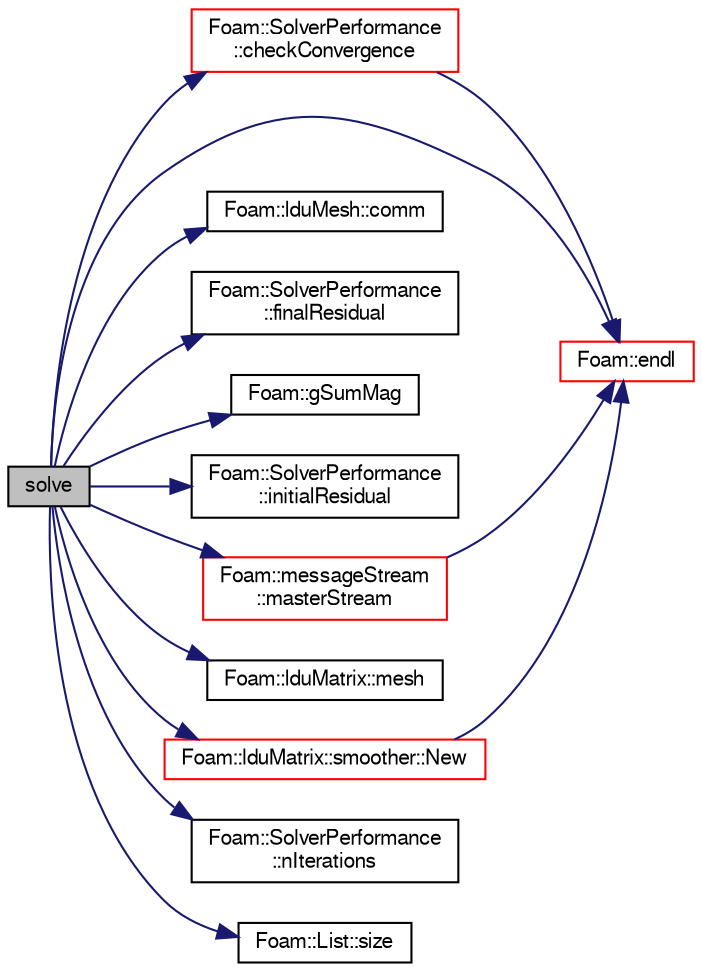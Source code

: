 digraph "solve"
{
  bgcolor="transparent";
  edge [fontname="FreeSans",fontsize="10",labelfontname="FreeSans",labelfontsize="10"];
  node [fontname="FreeSans",fontsize="10",shape=record];
  rankdir="LR";
  Node717 [label="solve",height=0.2,width=0.4,color="black", fillcolor="grey75", style="filled", fontcolor="black"];
  Node717 -> Node718 [color="midnightblue",fontsize="10",style="solid",fontname="FreeSans"];
  Node718 [label="Foam::SolverPerformance\l::checkConvergence",height=0.2,width=0.4,color="red",URL="$a26810.html#ab5771e4f4a15c47b3c719a33255be433",tooltip="Check, store and return convergence. "];
  Node718 -> Node719 [color="midnightblue",fontsize="10",style="solid",fontname="FreeSans"];
  Node719 [label="Foam::endl",height=0.2,width=0.4,color="red",URL="$a21124.html#a2db8fe02a0d3909e9351bb4275b23ce4",tooltip="Add newline and flush stream. "];
  Node717 -> Node725 [color="midnightblue",fontsize="10",style="solid",fontname="FreeSans"];
  Node725 [label="Foam::lduMesh::comm",height=0.2,width=0.4,color="black",URL="$a27126.html#a28ed0554ff28e2947c49b335f621d507",tooltip="Return communicator used for parallel communication. "];
  Node717 -> Node719 [color="midnightblue",fontsize="10",style="solid",fontname="FreeSans"];
  Node717 -> Node726 [color="midnightblue",fontsize="10",style="solid",fontname="FreeSans"];
  Node726 [label="Foam::SolverPerformance\l::finalResidual",height=0.2,width=0.4,color="black",URL="$a26810.html#aac1f6730c95125fda417066ca5fdb1b6",tooltip="Return final residual. "];
  Node717 -> Node727 [color="midnightblue",fontsize="10",style="solid",fontname="FreeSans"];
  Node727 [label="Foam::gSumMag",height=0.2,width=0.4,color="black",URL="$a21124.html#a26d80c1ea4d10f541c7c35259d0671df"];
  Node717 -> Node728 [color="midnightblue",fontsize="10",style="solid",fontname="FreeSans"];
  Node728 [label="Foam::SolverPerformance\l::initialResidual",height=0.2,width=0.4,color="black",URL="$a26810.html#aa934099b8c3787257b11a24bbfc10042",tooltip="Return initial residual. "];
  Node717 -> Node729 [color="midnightblue",fontsize="10",style="solid",fontname="FreeSans"];
  Node729 [label="Foam::messageStream\l::masterStream",height=0.2,width=0.4,color="red",URL="$a26098.html#a0edcebd1d86ac65765e16f155d17b351",tooltip="Convert to OSstream. "];
  Node729 -> Node719 [color="midnightblue",fontsize="10",style="solid",fontname="FreeSans"];
  Node717 -> Node734 [color="midnightblue",fontsize="10",style="solid",fontname="FreeSans"];
  Node734 [label="Foam::lduMatrix::mesh",height=0.2,width=0.4,color="black",URL="$a26882.html#a389d9c5b9626c6fecf05a6773c77418b",tooltip="Return the LDU mesh from which the addressing is obtained. "];
  Node717 -> Node735 [color="midnightblue",fontsize="10",style="solid",fontname="FreeSans"];
  Node735 [label="Foam::lduMatrix::smoother::New",height=0.2,width=0.4,color="red",URL="$a26890.html#a8d5691dd7f25aa4a7f95ac1e786df099",tooltip="Return a new smoother. "];
  Node735 -> Node719 [color="midnightblue",fontsize="10",style="solid",fontname="FreeSans"];
  Node717 -> Node1070 [color="midnightblue",fontsize="10",style="solid",fontname="FreeSans"];
  Node1070 [label="Foam::SolverPerformance\l::nIterations",height=0.2,width=0.4,color="black",URL="$a26810.html#aebdd923017ce4b390cac177fb99671fe",tooltip="Return number of iterations. "];
  Node717 -> Node757 [color="midnightblue",fontsize="10",style="solid",fontname="FreeSans"];
  Node757 [label="Foam::List::size",height=0.2,width=0.4,color="black",URL="$a25694.html#a8a5f6fa29bd4b500caf186f60245b384",tooltip="Override size to be inconsistent with allocated storage. "];
}
